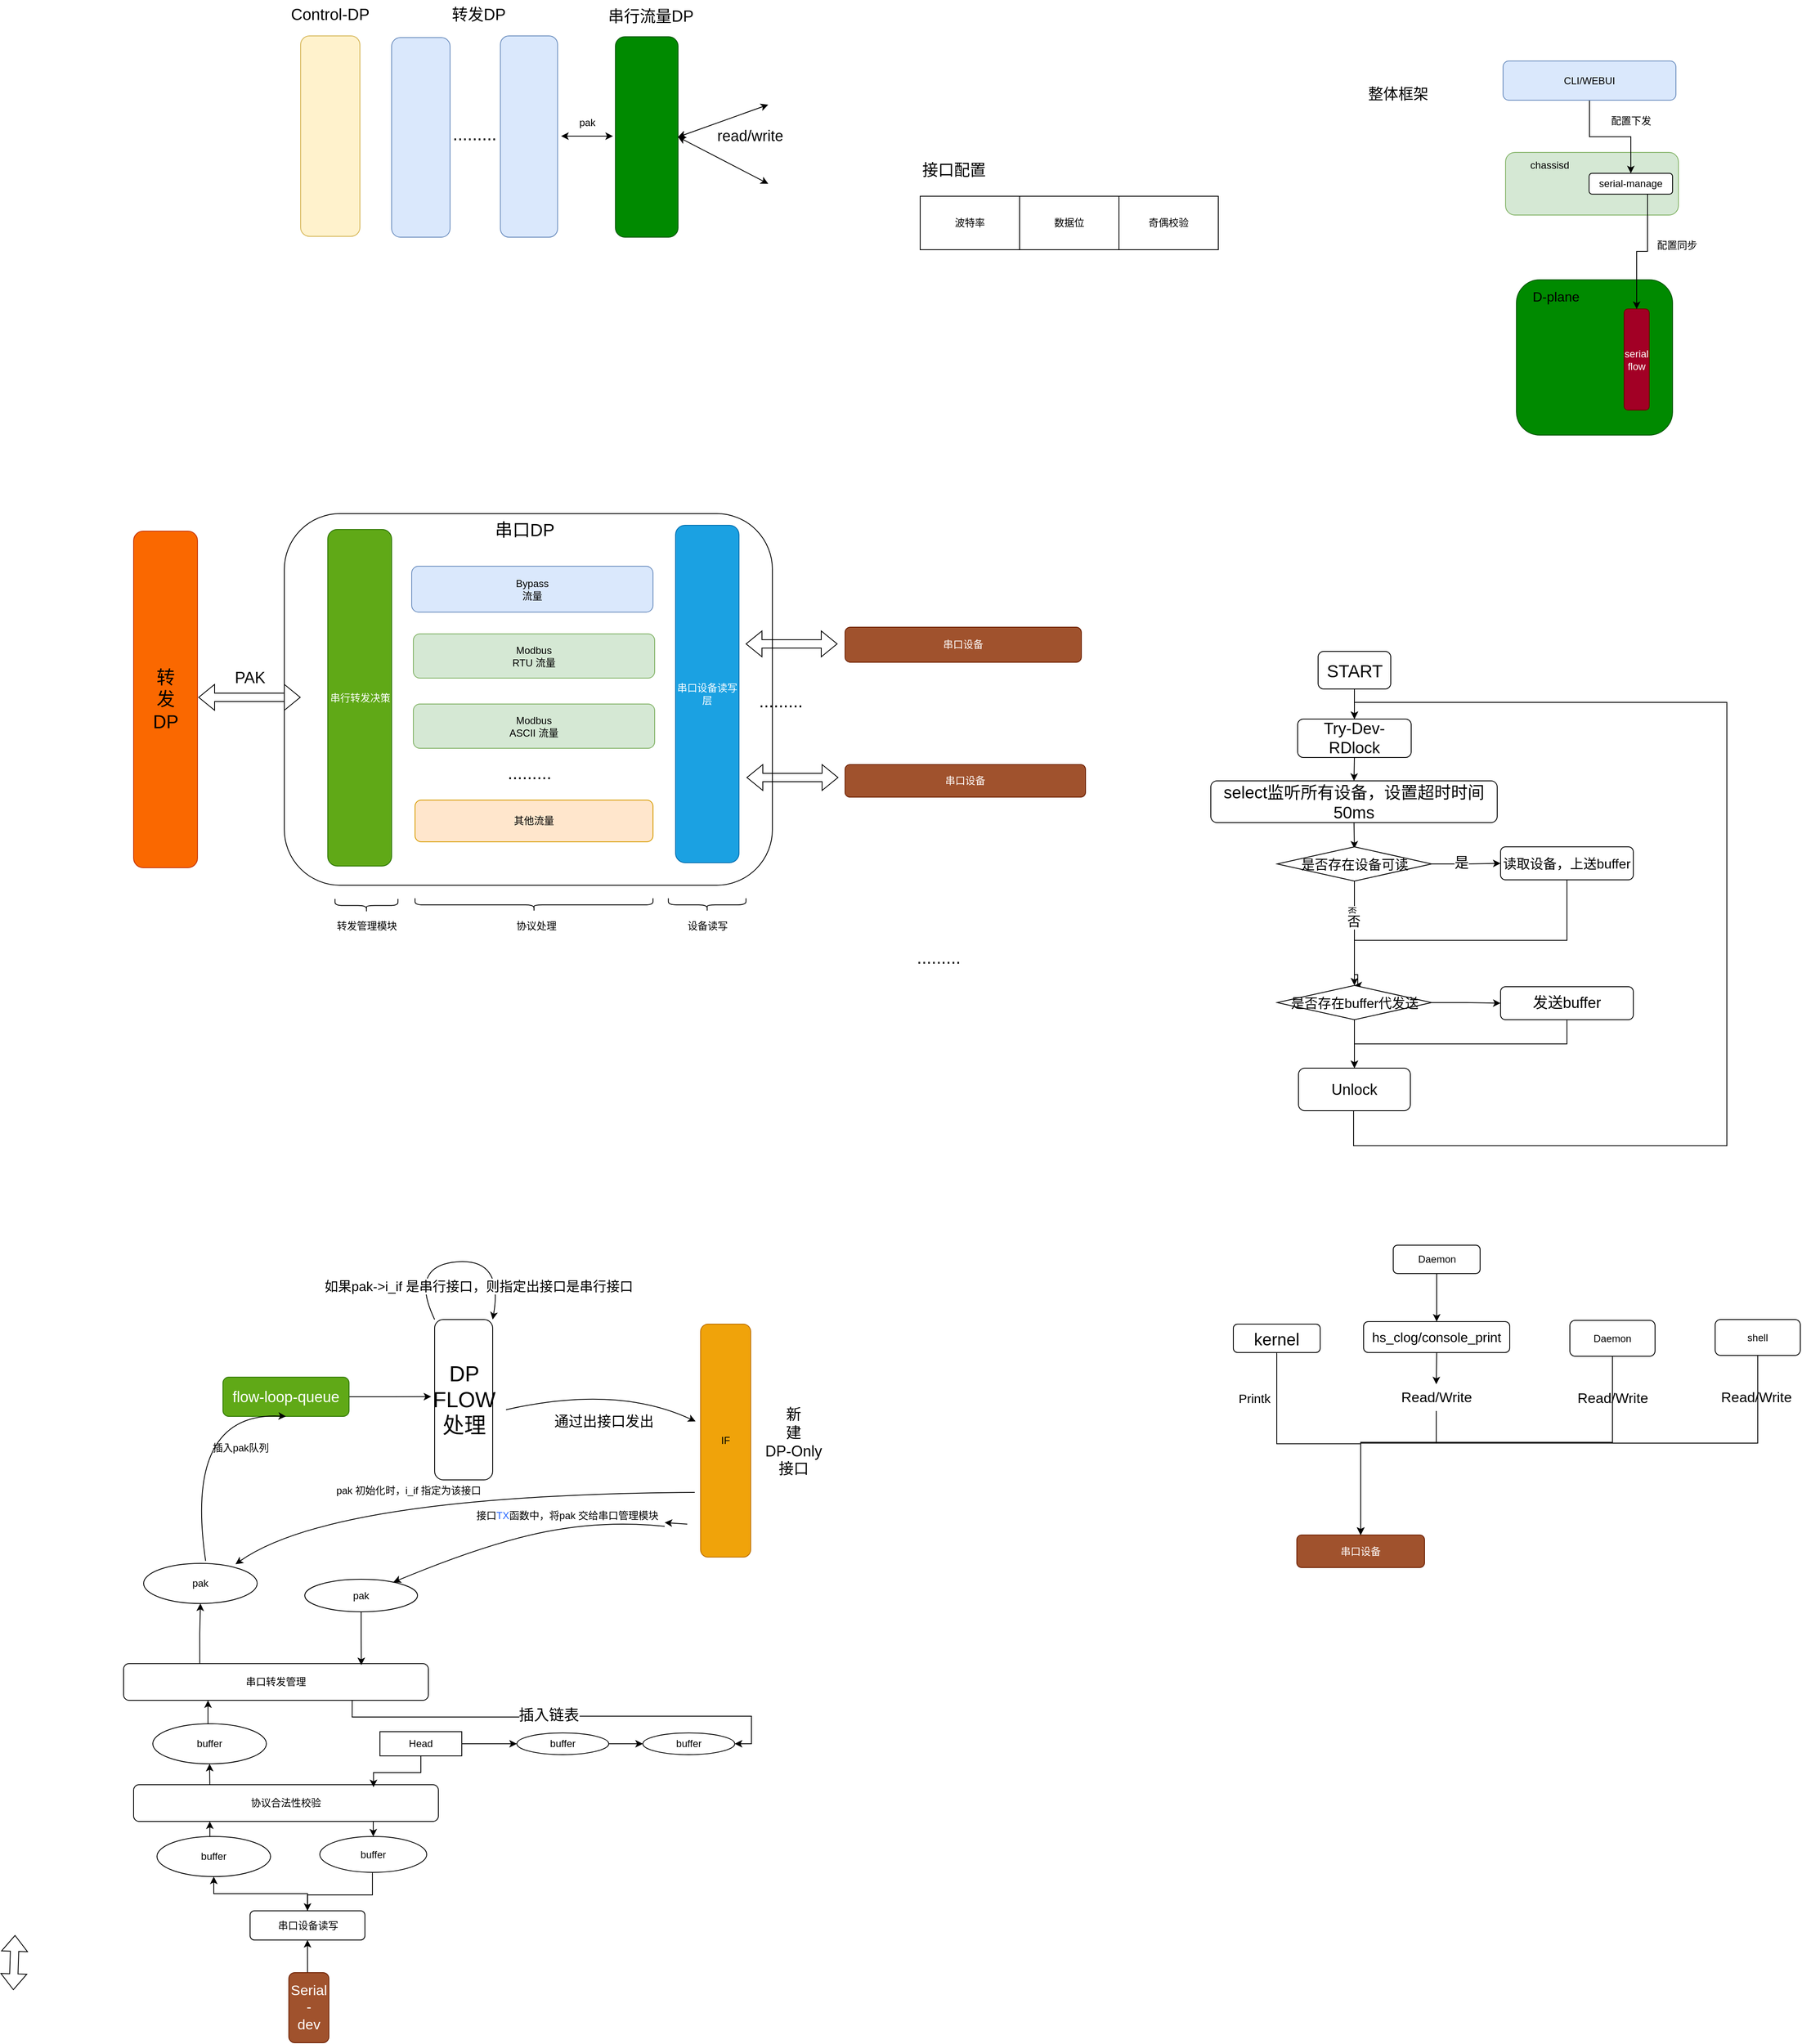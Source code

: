 <mxfile version="22.1.16" type="github">
  <diagram name="Page-1" id="0eKIxrGQDef5rG3l8_Fm">
    <mxGraphModel dx="1796" dy="615" grid="0" gridSize="10" guides="1" tooltips="1" connect="1" arrows="1" fold="1" page="0" pageScale="1" pageWidth="850" pageHeight="1100" math="0" shadow="0">
      <root>
        <mxCell id="0" />
        <mxCell id="1" parent="0" />
        <mxCell id="kiWrmqN45PkcOCn0Ly7W-10" value="" style="rounded=1;whiteSpace=wrap;html=1;fillColor=#d5e8d4;strokeColor=#82b366;" parent="1" vertex="1">
          <mxGeometry x="1563" y="431.5" width="207" height="75" as="geometry" />
        </mxCell>
        <mxCell id="kiWrmqN45PkcOCn0Ly7W-33" value="" style="rounded=1;whiteSpace=wrap;html=1;" parent="1" vertex="1">
          <mxGeometry x="100.5" y="864" width="584.5" height="445" as="geometry" />
        </mxCell>
        <mxCell id="kiWrmqN45PkcOCn0Ly7W-16" value="" style="rounded=1;whiteSpace=wrap;html=1;fillColor=#008a00;fontColor=#ffffff;strokeColor=#005700;" parent="1" vertex="1">
          <mxGeometry x="1576" y="584" width="187" height="186" as="geometry" />
        </mxCell>
        <mxCell id="qBKd2bx_ocGhRHYz0LK9-1" value="" style="rounded=1;whiteSpace=wrap;html=1;fillColor=#fff2cc;strokeColor=#d6b656;" parent="1" vertex="1">
          <mxGeometry x="120" y="292" width="71" height="240" as="geometry" />
        </mxCell>
        <mxCell id="qBKd2bx_ocGhRHYz0LK9-2" value="Control-DP" style="text;html=1;align=center;verticalAlign=middle;resizable=0;points=[];autosize=1;strokeColor=none;fillColor=none;fontSize=19;" parent="1" vertex="1">
          <mxGeometry x="99" y="249" width="112" height="35" as="geometry" />
        </mxCell>
        <mxCell id="qBKd2bx_ocGhRHYz0LK9-3" value="" style="rounded=1;whiteSpace=wrap;html=1;fillColor=#dae8fc;strokeColor=#6c8ebf;" parent="1" vertex="1">
          <mxGeometry x="229" y="294" width="70" height="239" as="geometry" />
        </mxCell>
        <mxCell id="qBKd2bx_ocGhRHYz0LK9-5" value="" style="rounded=1;whiteSpace=wrap;html=1;fillColor=#dae8fc;strokeColor=#6c8ebf;" parent="1" vertex="1">
          <mxGeometry x="359.25" y="292" width="68.5" height="241" as="geometry" />
        </mxCell>
        <mxCell id="qBKd2bx_ocGhRHYz0LK9-6" value="&lt;font style=&quot;font-size: 21px;&quot;&gt;.........&lt;/font&gt;" style="text;html=1;align=center;verticalAlign=middle;resizable=0;points=[];autosize=1;strokeColor=none;fillColor=none;" parent="1" vertex="1">
          <mxGeometry x="292" y="390" width="71" height="37" as="geometry" />
        </mxCell>
        <mxCell id="qBKd2bx_ocGhRHYz0LK9-8" value="转发DP" style="text;html=1;align=center;verticalAlign=middle;resizable=0;points=[];autosize=1;strokeColor=none;fillColor=none;fontSize=19;" parent="1" vertex="1">
          <mxGeometry x="292" y="249" width="82" height="35" as="geometry" />
        </mxCell>
        <mxCell id="qBKd2bx_ocGhRHYz0LK9-10" value="" style="rounded=1;whiteSpace=wrap;html=1;fillColor=#008a00;strokeColor=#005700;fontColor=#ffffff;" parent="1" vertex="1">
          <mxGeometry x="497" y="293" width="75" height="240" as="geometry" />
        </mxCell>
        <mxCell id="qBKd2bx_ocGhRHYz0LK9-11" value="串行流量DP" style="text;html=1;align=center;verticalAlign=middle;resizable=0;points=[];autosize=1;strokeColor=none;fillColor=none;fontSize=19;" parent="1" vertex="1">
          <mxGeometry x="479" y="251" width="120" height="35" as="geometry" />
        </mxCell>
        <mxCell id="qBKd2bx_ocGhRHYz0LK9-12" value="串行转发决策" style="rounded=1;whiteSpace=wrap;html=1;fillColor=#60a917;fontColor=#ffffff;strokeColor=#2D7600;" parent="1" vertex="1">
          <mxGeometry x="152.5" y="883" width="76.5" height="403" as="geometry" />
        </mxCell>
        <mxCell id="qBKd2bx_ocGhRHYz0LK9-14" value="&lt;div&gt;Bypass&lt;/div&gt;&lt;div&gt;流量&lt;br&gt;&lt;/div&gt;" style="rounded=1;whiteSpace=wrap;html=1;fillColor=#dae8fc;strokeColor=#6c8ebf;" parent="1" vertex="1">
          <mxGeometry x="253" y="927" width="289" height="55" as="geometry" />
        </mxCell>
        <mxCell id="qBKd2bx_ocGhRHYz0LK9-15" value="&lt;div&gt;Modbus&lt;/div&gt;&lt;div&gt;RTU 流量&lt;br&gt;&lt;/div&gt;" style="rounded=1;whiteSpace=wrap;html=1;fillColor=#d5e8d4;strokeColor=#82b366;" parent="1" vertex="1">
          <mxGeometry x="255" y="1008" width="289" height="53" as="geometry" />
        </mxCell>
        <mxCell id="qBKd2bx_ocGhRHYz0LK9-16" value="其他流量" style="rounded=1;whiteSpace=wrap;html=1;fillColor=#ffe6cc;strokeColor=#d79b00;" parent="1" vertex="1">
          <mxGeometry x="257" y="1207" width="285" height="50" as="geometry" />
        </mxCell>
        <mxCell id="qBKd2bx_ocGhRHYz0LK9-17" value="&lt;font style=&quot;font-size: 21px;&quot;&gt;.........&lt;/font&gt;" style="text;whiteSpace=wrap;html=1;" parent="1" vertex="1">
          <mxGeometry x="366" y="1155" width="105" height="58" as="geometry" />
        </mxCell>
        <mxCell id="qBKd2bx_ocGhRHYz0LK9-18" value="串口设备读写层" style="rounded=1;whiteSpace=wrap;html=1;fillColor=#1ba1e2;fontColor=#ffffff;strokeColor=#006EAF;" parent="1" vertex="1">
          <mxGeometry x="569" y="878" width="76" height="404" as="geometry" />
        </mxCell>
        <mxCell id="qBKd2bx_ocGhRHYz0LK9-19" value="串口设备" style="rounded=1;whiteSpace=wrap;html=1;fillColor=#a0522d;fontColor=#ffffff;strokeColor=#6D1F00;" parent="1" vertex="1">
          <mxGeometry x="772" y="1000" width="283" height="42" as="geometry" />
        </mxCell>
        <mxCell id="qBKd2bx_ocGhRHYz0LK9-21" value="&lt;font style=&quot;font-size: 21px;&quot;&gt;.........&lt;/font&gt;" style="text;whiteSpace=wrap;html=1;" parent="1" vertex="1">
          <mxGeometry x="856" y="1376" width="105" height="58" as="geometry" />
        </mxCell>
        <mxCell id="qBKd2bx_ocGhRHYz0LK9-46" style="edgeStyle=orthogonalEdgeStyle;rounded=0;orthogonalLoop=1;jettySize=auto;html=1;exitX=0.5;exitY=1;exitDx=0;exitDy=0;entryX=0.5;entryY=0;entryDx=0;entryDy=0;" parent="1" source="qBKd2bx_ocGhRHYz0LK9-30" target="qBKd2bx_ocGhRHYz0LK9-36" edge="1">
          <mxGeometry relative="1" as="geometry" />
        </mxCell>
        <mxCell id="qBKd2bx_ocGhRHYz0LK9-30" value="&lt;font style=&quot;font-size: 21px;&quot;&gt;START&lt;/font&gt;" style="rounded=1;whiteSpace=wrap;html=1;" parent="1" vertex="1">
          <mxGeometry x="1338.5" y="1029" width="87" height="45" as="geometry" />
        </mxCell>
        <mxCell id="qBKd2bx_ocGhRHYz0LK9-47" style="edgeStyle=orthogonalEdgeStyle;rounded=0;orthogonalLoop=1;jettySize=auto;html=1;exitX=0.5;exitY=1;exitDx=0;exitDy=0;entryX=0.5;entryY=0;entryDx=0;entryDy=0;" parent="1" source="qBKd2bx_ocGhRHYz0LK9-36" target="qBKd2bx_ocGhRHYz0LK9-38" edge="1">
          <mxGeometry relative="1" as="geometry" />
        </mxCell>
        <mxCell id="qBKd2bx_ocGhRHYz0LK9-36" value="&lt;font style=&quot;font-size: 19px;&quot;&gt;Try-Dev-RDlock&lt;/font&gt;" style="rounded=1;whiteSpace=wrap;html=1;" parent="1" vertex="1">
          <mxGeometry x="1314" y="1110" width="136" height="46" as="geometry" />
        </mxCell>
        <mxCell id="qBKd2bx_ocGhRHYz0LK9-48" style="edgeStyle=orthogonalEdgeStyle;rounded=0;orthogonalLoop=1;jettySize=auto;html=1;exitX=0.5;exitY=1;exitDx=0;exitDy=0;entryX=0.5;entryY=0;entryDx=0;entryDy=0;" parent="1" source="qBKd2bx_ocGhRHYz0LK9-38" edge="1">
          <mxGeometry relative="1" as="geometry">
            <mxPoint x="1382" y="1265" as="targetPoint" />
          </mxGeometry>
        </mxCell>
        <mxCell id="qBKd2bx_ocGhRHYz0LK9-38" value="&lt;font style=&quot;font-size: 20px;&quot;&gt;select监听所有设备，设置超时时间50ms&lt;/font&gt;" style="rounded=1;whiteSpace=wrap;html=1;" parent="1" vertex="1">
          <mxGeometry x="1210" y="1184" width="343" height="50" as="geometry" />
        </mxCell>
        <mxCell id="qBKd2bx_ocGhRHYz0LK9-52" style="edgeStyle=orthogonalEdgeStyle;rounded=0;orthogonalLoop=1;jettySize=auto;html=1;exitX=0.5;exitY=1;exitDx=0;exitDy=0;entryX=0.5;entryY=0;entryDx=0;entryDy=0;" parent="1" source="kiWrmqN45PkcOCn0Ly7W-119" target="qBKd2bx_ocGhRHYz0LK9-51" edge="1">
          <mxGeometry relative="1" as="geometry">
            <mxPoint x="1382" y="1438" as="sourcePoint" />
          </mxGeometry>
        </mxCell>
        <mxCell id="qBKd2bx_ocGhRHYz0LK9-53" style="edgeStyle=orthogonalEdgeStyle;rounded=0;orthogonalLoop=1;jettySize=auto;html=1;exitX=0.5;exitY=1;exitDx=0;exitDy=0;entryX=0.5;entryY=0;entryDx=0;entryDy=0;" parent="1" source="qBKd2bx_ocGhRHYz0LK9-51" target="qBKd2bx_ocGhRHYz0LK9-36" edge="1">
          <mxGeometry relative="1" as="geometry">
            <Array as="points">
              <mxPoint x="1381" y="1621" />
              <mxPoint x="1828" y="1621" />
              <mxPoint x="1828" y="1090" />
              <mxPoint x="1382" y="1090" />
            </Array>
          </mxGeometry>
        </mxCell>
        <mxCell id="qBKd2bx_ocGhRHYz0LK9-51" value="&lt;font style=&quot;font-size: 18px;&quot;&gt;Unlock&lt;/font&gt;" style="rounded=1;whiteSpace=wrap;html=1;" parent="1" vertex="1">
          <mxGeometry x="1315" y="1528" width="134" height="51" as="geometry" />
        </mxCell>
        <mxCell id="kiWrmqN45PkcOCn0Ly7W-53" style="edgeStyle=orthogonalEdgeStyle;rounded=0;orthogonalLoop=1;jettySize=auto;html=1;exitX=0.5;exitY=0;exitDx=0;exitDy=0;entryX=0.5;entryY=1;entryDx=0;entryDy=0;" parent="1" source="qBKd2bx_ocGhRHYz0LK9-56" target="kiWrmqN45PkcOCn0Ly7W-52" edge="1">
          <mxGeometry relative="1" as="geometry" />
        </mxCell>
        <mxCell id="qBKd2bx_ocGhRHYz0LK9-56" value="串口设备读写" style="rounded=1;whiteSpace=wrap;html=1;" parent="1" vertex="1">
          <mxGeometry x="59.5" y="2537" width="137.5" height="35" as="geometry" />
        </mxCell>
        <mxCell id="qBKd2bx_ocGhRHYz0LK9-62" value="IF" style="rounded=1;whiteSpace=wrap;html=1;fillColor=#f0a30a;fontColor=#000000;strokeColor=#BD7000;" parent="1" vertex="1">
          <mxGeometry x="599" y="1834.5" width="60" height="279" as="geometry" />
        </mxCell>
        <mxCell id="qBKd2bx_ocGhRHYz0LK9-65" style="edgeStyle=orthogonalEdgeStyle;rounded=0;orthogonalLoop=1;jettySize=auto;html=1;exitX=1;exitY=0.5;exitDx=0;exitDy=0;entryX=-0.059;entryY=0.481;entryDx=0;entryDy=0;entryPerimeter=0;" parent="1" source="qBKd2bx_ocGhRHYz0LK9-64" target="kiWrmqN45PkcOCn0Ly7W-63" edge="1">
          <mxGeometry relative="1" as="geometry">
            <mxPoint x="224.5" y="1842.5" as="targetPoint" />
          </mxGeometry>
        </mxCell>
        <mxCell id="qBKd2bx_ocGhRHYz0LK9-64" value="&lt;font style=&quot;font-size: 18px;&quot;&gt;flow-loop-queue&lt;/font&gt;" style="rounded=1;whiteSpace=wrap;html=1;fillColor=#60a917;fontColor=#ffffff;strokeColor=#2D7600;" parent="1" vertex="1">
          <mxGeometry x="27" y="1898" width="151" height="47" as="geometry" />
        </mxCell>
        <mxCell id="qBKd2bx_ocGhRHYz0LK9-66" value="&lt;div style=&quot;font-size: 18px;&quot;&gt;&lt;font style=&quot;font-size: 18px;&quot;&gt;新&lt;/font&gt;&lt;/div&gt;&lt;div style=&quot;font-size: 18px;&quot;&gt;&lt;font style=&quot;font-size: 18px;&quot;&gt;建&lt;/font&gt;&lt;/div&gt;&lt;div style=&quot;font-size: 18px;&quot;&gt;&lt;font style=&quot;font-size: 18px;&quot;&gt;DP-Only&lt;/font&gt;&lt;/div&gt;&lt;div style=&quot;font-size: 18px;&quot;&gt;&lt;font style=&quot;font-size: 18px;&quot;&gt;接口&lt;/font&gt;&lt;/div&gt;" style="text;html=1;align=center;verticalAlign=middle;resizable=0;points=[];autosize=1;strokeColor=none;fillColor=none;" parent="1" vertex="1">
          <mxGeometry x="667" y="1927" width="86" height="98" as="geometry" />
        </mxCell>
        <mxCell id="qBKd2bx_ocGhRHYz0LK9-67" value="" style="curved=1;endArrow=classic;html=1;rounded=0;entryX=0.809;entryY=0.021;entryDx=0;entryDy=0;entryPerimeter=0;" parent="1" target="kiWrmqN45PkcOCn0Ly7W-61" edge="1">
          <mxGeometry width="50" height="50" relative="1" as="geometry">
            <mxPoint x="592" y="2036" as="sourcePoint" />
            <mxPoint x="58" y="2116" as="targetPoint" />
            <Array as="points">
              <mxPoint x="160" y="2039" />
            </Array>
          </mxGeometry>
        </mxCell>
        <mxCell id="qBKd2bx_ocGhRHYz0LK9-68" value="&lt;div&gt;pak 初始化时，i_if 指定为该接口&lt;/div&gt;" style="text;html=1;align=center;verticalAlign=middle;resizable=0;points=[];autosize=1;strokeColor=none;fillColor=none;" parent="1" vertex="1">
          <mxGeometry x="153" y="2021" width="192" height="26" as="geometry" />
        </mxCell>
        <mxCell id="qBKd2bx_ocGhRHYz0LK9-73" value="" style="curved=1;endArrow=classic;html=1;rounded=0;entryX=0.5;entryY=1;entryDx=0;entryDy=0;" parent="1" target="qBKd2bx_ocGhRHYz0LK9-64" edge="1">
          <mxGeometry width="50" height="50" relative="1" as="geometry">
            <mxPoint x="6.25" y="2118" as="sourcePoint" />
            <mxPoint x="80.75" y="1870" as="targetPoint" />
            <Array as="points">
              <mxPoint x="-20" y="1939" />
            </Array>
          </mxGeometry>
        </mxCell>
        <mxCell id="qBKd2bx_ocGhRHYz0LK9-74" value="插入pak队列" style="text;html=1;align=center;verticalAlign=middle;resizable=0;points=[];autosize=1;strokeColor=none;fillColor=none;" parent="1" vertex="1">
          <mxGeometry x="5" y="1970" width="86" height="26" as="geometry" />
        </mxCell>
        <mxCell id="kiWrmqN45PkcOCn0Ly7W-1" value="波特率" style="rounded=0;whiteSpace=wrap;html=1;" parent="1" vertex="1">
          <mxGeometry x="862" y="484" width="119" height="64" as="geometry" />
        </mxCell>
        <mxCell id="kiWrmqN45PkcOCn0Ly7W-5" value="&lt;font style=&quot;font-size: 19px;&quot;&gt;接口配置&lt;/font&gt;" style="text;html=1;align=center;verticalAlign=middle;resizable=0;points=[];autosize=1;strokeColor=none;fillColor=none;" parent="1" vertex="1">
          <mxGeometry x="855" y="435" width="94" height="35" as="geometry" />
        </mxCell>
        <mxCell id="kiWrmqN45PkcOCn0Ly7W-6" value="数据位" style="rounded=0;whiteSpace=wrap;html=1;" parent="1" vertex="1">
          <mxGeometry x="981" y="484" width="119" height="64" as="geometry" />
        </mxCell>
        <mxCell id="kiWrmqN45PkcOCn0Ly7W-7" value="奇偶校验" style="rounded=0;whiteSpace=wrap;html=1;" parent="1" vertex="1">
          <mxGeometry x="1100" y="484" width="119" height="64" as="geometry" />
        </mxCell>
        <mxCell id="Sx6Nbr1QeyhVUdTn57_A-4" style="edgeStyle=orthogonalEdgeStyle;rounded=0;orthogonalLoop=1;jettySize=auto;html=1;exitX=0.5;exitY=1;exitDx=0;exitDy=0;entryX=0.5;entryY=0;entryDx=0;entryDy=0;" parent="1" source="kiWrmqN45PkcOCn0Ly7W-8" target="Sx6Nbr1QeyhVUdTn57_A-2" edge="1">
          <mxGeometry relative="1" as="geometry" />
        </mxCell>
        <mxCell id="kiWrmqN45PkcOCn0Ly7W-8" value="CLI/WEBUI" style="rounded=1;whiteSpace=wrap;html=1;fillColor=#dae8fc;strokeColor=#6c8ebf;" parent="1" vertex="1">
          <mxGeometry x="1560" y="322" width="207" height="47" as="geometry" />
        </mxCell>
        <mxCell id="kiWrmqN45PkcOCn0Ly7W-9" value="&lt;font style=&quot;font-size: 18px;&quot;&gt;整体框架&lt;/font&gt;" style="text;html=1;align=center;verticalAlign=middle;resizable=0;points=[];autosize=1;strokeColor=none;fillColor=none;" parent="1" vertex="1">
          <mxGeometry x="1389" y="345" width="90" height="34" as="geometry" />
        </mxCell>
        <mxCell id="kiWrmqN45PkcOCn0Ly7W-12" value="配置下发" style="text;html=1;align=center;verticalAlign=middle;resizable=0;points=[];autosize=1;strokeColor=none;fillColor=none;" parent="1" vertex="1">
          <mxGeometry x="1680" y="381" width="66" height="26" as="geometry" />
        </mxCell>
        <mxCell id="kiWrmqN45PkcOCn0Ly7W-15" value="配置同步" style="text;html=1;align=center;verticalAlign=middle;resizable=0;points=[];autosize=1;strokeColor=none;fillColor=none;" parent="1" vertex="1">
          <mxGeometry x="1735" y="530" width="66" height="26" as="geometry" />
        </mxCell>
        <mxCell id="kiWrmqN45PkcOCn0Ly7W-17" value="&lt;div&gt;serial&lt;/div&gt;&lt;div&gt;flow&lt;br&gt;&lt;/div&gt;" style="rounded=1;whiteSpace=wrap;html=1;fillColor=#a20025;fontColor=#ffffff;strokeColor=#6F0000;" parent="1" vertex="1">
          <mxGeometry x="1705" y="619" width="30" height="121" as="geometry" />
        </mxCell>
        <mxCell id="kiWrmqN45PkcOCn0Ly7W-19" value="&lt;font style=&quot;font-size: 16px;&quot;&gt;D-plane&lt;/font&gt;" style="text;html=1;align=center;verticalAlign=middle;resizable=0;points=[];autosize=1;strokeColor=none;fillColor=none;" parent="1" vertex="1">
          <mxGeometry x="1586" y="588" width="74" height="31" as="geometry" />
        </mxCell>
        <mxCell id="kiWrmqN45PkcOCn0Ly7W-23" value="" style="shape=image;html=1;verticalAlign=top;verticalLabelPosition=bottom;labelBackgroundColor=#ffffff;imageAspect=0;aspect=fixed;image=https://cdn4.iconfinder.com/data/icons/johaupt_free_icons_01/com_plug01.png" parent="1" vertex="1">
          <mxGeometry x="680" y="440" width="58" height="58" as="geometry" />
        </mxCell>
        <mxCell id="kiWrmqN45PkcOCn0Ly7W-24" value="" style="shape=image;html=1;verticalAlign=top;verticalLabelPosition=bottom;labelBackgroundColor=#ffffff;imageAspect=0;aspect=fixed;image=https://cdn4.iconfinder.com/data/icons/johaupt_free_icons_01/com_plug01.png" parent="1" vertex="1">
          <mxGeometry x="680" y="335" width="58" height="58" as="geometry" />
        </mxCell>
        <mxCell id="kiWrmqN45PkcOCn0Ly7W-25" value="" style="endArrow=classic;startArrow=classic;html=1;rounded=0;entryX=1;entryY=0.5;entryDx=0;entryDy=0;" parent="1" source="kiWrmqN45PkcOCn0Ly7W-24" target="qBKd2bx_ocGhRHYz0LK9-10" edge="1">
          <mxGeometry width="50" height="50" relative="1" as="geometry">
            <mxPoint x="633.75" y="413.5" as="sourcePoint" />
            <mxPoint x="603.25" y="378.5" as="targetPoint" />
          </mxGeometry>
        </mxCell>
        <mxCell id="kiWrmqN45PkcOCn0Ly7W-27" value="&lt;font style=&quot;font-size: 18px;&quot;&gt;read/write&lt;/font&gt;" style="text;html=1;align=center;verticalAlign=middle;resizable=0;points=[];autosize=1;strokeColor=none;fillColor=none;" parent="1" vertex="1">
          <mxGeometry x="609" y="395" width="97" height="34" as="geometry" />
        </mxCell>
        <mxCell id="kiWrmqN45PkcOCn0Ly7W-28" value="" style="endArrow=classic;startArrow=classic;html=1;rounded=0;" parent="1" edge="1">
          <mxGeometry width="50" height="50" relative="1" as="geometry">
            <mxPoint x="432" y="412" as="sourcePoint" />
            <mxPoint x="494" y="412" as="targetPoint" />
          </mxGeometry>
        </mxCell>
        <mxCell id="kiWrmqN45PkcOCn0Ly7W-29" value="pak" style="text;html=1;align=center;verticalAlign=middle;resizable=0;points=[];autosize=1;strokeColor=none;fillColor=none;" parent="1" vertex="1">
          <mxGeometry x="444" y="383" width="38" height="26" as="geometry" />
        </mxCell>
        <mxCell id="kiWrmqN45PkcOCn0Ly7W-30" value="" style="endArrow=classic;startArrow=classic;html=1;rounded=0;entryX=0;entryY=0.5;entryDx=0;entryDy=0;exitX=1;exitY=0.5;exitDx=0;exitDy=0;" parent="1" source="qBKd2bx_ocGhRHYz0LK9-10" target="kiWrmqN45PkcOCn0Ly7W-23" edge="1">
          <mxGeometry width="50" height="50" relative="1" as="geometry">
            <mxPoint x="656" y="664" as="sourcePoint" />
            <mxPoint x="706" y="614" as="targetPoint" />
          </mxGeometry>
        </mxCell>
        <mxCell id="kiWrmqN45PkcOCn0Ly7W-31" value="" style="shape=flexArrow;endArrow=classic;startArrow=classic;html=1;rounded=0;" parent="1" edge="1">
          <mxGeometry width="100" height="100" relative="1" as="geometry">
            <mxPoint x="653" y="1020" as="sourcePoint" />
            <mxPoint x="763" y="1020" as="targetPoint" />
          </mxGeometry>
        </mxCell>
        <mxCell id="kiWrmqN45PkcOCn0Ly7W-34" value="&lt;div&gt;Modbus&lt;/div&gt;&lt;div&gt;ASCII 流量&lt;br&gt;&lt;/div&gt;" style="rounded=1;whiteSpace=wrap;html=1;fillColor=#d5e8d4;strokeColor=#82b366;" parent="1" vertex="1">
          <mxGeometry x="255" y="1092" width="289" height="53" as="geometry" />
        </mxCell>
        <mxCell id="kiWrmqN45PkcOCn0Ly7W-35" value="" style="shape=flexArrow;endArrow=classic;startArrow=classic;html=1;rounded=0;" parent="1" edge="1">
          <mxGeometry width="100" height="100" relative="1" as="geometry">
            <mxPoint x="654" y="1180" as="sourcePoint" />
            <mxPoint x="764" y="1180" as="targetPoint" />
          </mxGeometry>
        </mxCell>
        <mxCell id="kiWrmqN45PkcOCn0Ly7W-36" value="&lt;font style=&quot;font-size: 21px;&quot;&gt;.........&lt;/font&gt;" style="text;whiteSpace=wrap;html=1;" parent="1" vertex="1">
          <mxGeometry x="667" y="1069" width="105" height="58" as="geometry" />
        </mxCell>
        <mxCell id="kiWrmqN45PkcOCn0Ly7W-37" value="串口设备" style="rounded=1;whiteSpace=wrap;html=1;fillColor=#a0522d;fontColor=#ffffff;strokeColor=#6D1F00;" parent="1" vertex="1">
          <mxGeometry x="772" y="1164.5" width="288" height="39" as="geometry" />
        </mxCell>
        <mxCell id="kiWrmqN45PkcOCn0Ly7W-38" value="&lt;font style=&quot;font-size: 21px;&quot;&gt;串口DP&lt;/font&gt;" style="text;html=1;align=center;verticalAlign=middle;resizable=0;points=[];autosize=1;strokeColor=none;fillColor=none;" parent="1" vertex="1">
          <mxGeometry x="343" y="864" width="89" height="37" as="geometry" />
        </mxCell>
        <mxCell id="kiWrmqN45PkcOCn0Ly7W-39" value="&lt;div style=&quot;font-size: 22px;&quot;&gt;&lt;font style=&quot;font-size: 22px;&quot;&gt;转&lt;/font&gt;&lt;/div&gt;&lt;div style=&quot;font-size: 22px;&quot;&gt;&lt;font style=&quot;font-size: 22px;&quot;&gt;发&lt;/font&gt;&lt;/div&gt;&lt;div style=&quot;font-size: 22px;&quot;&gt;&lt;font style=&quot;font-size: 22px;&quot;&gt;DP&lt;/font&gt;&lt;/div&gt;" style="rounded=1;whiteSpace=wrap;html=1;fillColor=#fa6800;fontColor=#000000;strokeColor=#C73500;" parent="1" vertex="1">
          <mxGeometry x="-80" y="885" width="76.5" height="403" as="geometry" />
        </mxCell>
        <mxCell id="kiWrmqN45PkcOCn0Ly7W-40" value="" style="shape=flexArrow;endArrow=classic;startArrow=classic;html=1;rounded=0;" parent="1" edge="1">
          <mxGeometry width="100" height="100" relative="1" as="geometry">
            <mxPoint x="-2.5" y="1084" as="sourcePoint" />
            <mxPoint x="120" y="1084" as="targetPoint" />
          </mxGeometry>
        </mxCell>
        <mxCell id="kiWrmqN45PkcOCn0Ly7W-41" value="&lt;font style=&quot;font-size: 19px;&quot;&gt;PAK&lt;/font&gt;" style="text;html=1;align=center;verticalAlign=middle;resizable=0;points=[];autosize=1;strokeColor=none;fillColor=none;" parent="1" vertex="1">
          <mxGeometry x="31" y="1043" width="55" height="35" as="geometry" />
        </mxCell>
        <mxCell id="kiWrmqN45PkcOCn0Ly7W-42" value="" style="shape=curlyBracket;whiteSpace=wrap;html=1;rounded=1;labelPosition=left;verticalLabelPosition=middle;align=right;verticalAlign=middle;rotation=-90;" parent="1" vertex="1">
          <mxGeometry x="191" y="1295.62" width="15.75" height="75.38" as="geometry" />
        </mxCell>
        <mxCell id="kiWrmqN45PkcOCn0Ly7W-44" value="" style="shape=curlyBracket;whiteSpace=wrap;html=1;rounded=1;labelPosition=left;verticalLabelPosition=middle;align=right;verticalAlign=middle;rotation=-90;" parent="1" vertex="1">
          <mxGeometry x="391.63" y="1190" width="15.75" height="285" as="geometry" />
        </mxCell>
        <mxCell id="kiWrmqN45PkcOCn0Ly7W-45" value="" style="shape=curlyBracket;whiteSpace=wrap;html=1;rounded=1;labelPosition=left;verticalLabelPosition=middle;align=right;verticalAlign=middle;rotation=-90;" parent="1" vertex="1">
          <mxGeometry x="599" y="1286" width="15.75" height="93" as="geometry" />
        </mxCell>
        <mxCell id="kiWrmqN45PkcOCn0Ly7W-46" value="协议处理" style="text;html=1;align=center;verticalAlign=middle;resizable=0;points=[];autosize=1;strokeColor=none;fillColor=none;" parent="1" vertex="1">
          <mxGeometry x="368.5" y="1345" width="66" height="26" as="geometry" />
        </mxCell>
        <mxCell id="kiWrmqN45PkcOCn0Ly7W-47" value="设备读写" style="text;html=1;align=center;verticalAlign=middle;resizable=0;points=[];autosize=1;strokeColor=none;fillColor=none;" parent="1" vertex="1">
          <mxGeometry x="573.88" y="1345" width="66" height="26" as="geometry" />
        </mxCell>
        <mxCell id="kiWrmqN45PkcOCn0Ly7W-48" value="转发管理模块" style="text;html=1;align=center;verticalAlign=middle;resizable=0;points=[];autosize=1;strokeColor=none;fillColor=none;" parent="1" vertex="1">
          <mxGeometry x="153.88" y="1345" width="90" height="26" as="geometry" />
        </mxCell>
        <mxCell id="kiWrmqN45PkcOCn0Ly7W-51" style="edgeStyle=orthogonalEdgeStyle;rounded=0;orthogonalLoop=1;jettySize=auto;html=1;exitX=0.5;exitY=0;exitDx=0;exitDy=0;entryX=0.5;entryY=1;entryDx=0;entryDy=0;" parent="1" source="kiWrmqN45PkcOCn0Ly7W-49" target="qBKd2bx_ocGhRHYz0LK9-56" edge="1">
          <mxGeometry relative="1" as="geometry" />
        </mxCell>
        <mxCell id="kiWrmqN45PkcOCn0Ly7W-49" value="&lt;div&gt;&lt;font style=&quot;font-size: 17px;&quot;&gt;Serial&lt;/font&gt;&lt;/div&gt;&lt;div&gt;&lt;font style=&quot;font-size: 17px;&quot;&gt;-&lt;/font&gt;&lt;/div&gt;&lt;div&gt;&lt;font style=&quot;font-size: 17px;&quot;&gt;dev&lt;/font&gt;&lt;/div&gt;" style="rounded=1;whiteSpace=wrap;html=1;fillColor=#a0522d;fontColor=#ffffff;strokeColor=#6D1F00;" parent="1" vertex="1">
          <mxGeometry x="105.88" y="2611" width="48" height="84" as="geometry" />
        </mxCell>
        <mxCell id="kiWrmqN45PkcOCn0Ly7W-50" value="" style="shape=flexArrow;endArrow=classic;startArrow=classic;html=1;rounded=0;" parent="1" edge="1">
          <mxGeometry width="100" height="100" relative="1" as="geometry">
            <mxPoint x="-224" y="2632" as="sourcePoint" />
            <mxPoint x="-222" y="2566" as="targetPoint" />
          </mxGeometry>
        </mxCell>
        <mxCell id="kiWrmqN45PkcOCn0Ly7W-55" style="edgeStyle=orthogonalEdgeStyle;rounded=0;orthogonalLoop=1;jettySize=auto;html=1;exitX=0.5;exitY=0;exitDx=0;exitDy=0;entryX=0.25;entryY=1;entryDx=0;entryDy=0;" parent="1" source="kiWrmqN45PkcOCn0Ly7W-52" target="kiWrmqN45PkcOCn0Ly7W-54" edge="1">
          <mxGeometry relative="1" as="geometry" />
        </mxCell>
        <mxCell id="kiWrmqN45PkcOCn0Ly7W-52" value="buffer" style="ellipse;whiteSpace=wrap;html=1;" parent="1" vertex="1">
          <mxGeometry x="-52" y="2448" width="136" height="48" as="geometry" />
        </mxCell>
        <mxCell id="kiWrmqN45PkcOCn0Ly7W-58" style="edgeStyle=orthogonalEdgeStyle;rounded=0;orthogonalLoop=1;jettySize=auto;html=1;exitX=0.25;exitY=0;exitDx=0;exitDy=0;entryX=0.5;entryY=1;entryDx=0;entryDy=0;" parent="1" source="kiWrmqN45PkcOCn0Ly7W-54" target="kiWrmqN45PkcOCn0Ly7W-57" edge="1">
          <mxGeometry relative="1" as="geometry" />
        </mxCell>
        <mxCell id="kiWrmqN45PkcOCn0Ly7W-108" style="edgeStyle=orthogonalEdgeStyle;rounded=0;orthogonalLoop=1;jettySize=auto;html=1;exitX=0.75;exitY=1;exitDx=0;exitDy=0;entryX=0.5;entryY=0;entryDx=0;entryDy=0;" parent="1" source="kiWrmqN45PkcOCn0Ly7W-54" target="kiWrmqN45PkcOCn0Ly7W-94" edge="1">
          <mxGeometry relative="1" as="geometry" />
        </mxCell>
        <mxCell id="kiWrmqN45PkcOCn0Ly7W-54" value="协议合法性校验" style="rounded=1;whiteSpace=wrap;html=1;" parent="1" vertex="1">
          <mxGeometry x="-80" y="2386" width="365" height="44" as="geometry" />
        </mxCell>
        <mxCell id="kiWrmqN45PkcOCn0Ly7W-57" value="buffer" style="ellipse;whiteSpace=wrap;html=1;" parent="1" vertex="1">
          <mxGeometry x="-57" y="2313" width="136" height="48" as="geometry" />
        </mxCell>
        <mxCell id="kiWrmqN45PkcOCn0Ly7W-62" style="edgeStyle=orthogonalEdgeStyle;rounded=0;orthogonalLoop=1;jettySize=auto;html=1;exitX=0.25;exitY=0;exitDx=0;exitDy=0;entryX=0.5;entryY=1;entryDx=0;entryDy=0;" parent="1" source="kiWrmqN45PkcOCn0Ly7W-59" target="kiWrmqN45PkcOCn0Ly7W-61" edge="1">
          <mxGeometry relative="1" as="geometry" />
        </mxCell>
        <mxCell id="kiWrmqN45PkcOCn0Ly7W-72" style="edgeStyle=orthogonalEdgeStyle;rounded=0;orthogonalLoop=1;jettySize=auto;html=1;exitX=0.75;exitY=1;exitDx=0;exitDy=0;entryX=1;entryY=0.5;entryDx=0;entryDy=0;" parent="1" source="kiWrmqN45PkcOCn0Ly7W-59" target="kiWrmqN45PkcOCn0Ly7W-106" edge="1">
          <mxGeometry relative="1" as="geometry">
            <mxPoint x="193" y="2311" as="targetPoint" />
          </mxGeometry>
        </mxCell>
        <mxCell id="kiWrmqN45PkcOCn0Ly7W-107" value="&lt;font style=&quot;font-size: 18px;&quot;&gt;插入链表&lt;/font&gt;" style="edgeLabel;html=1;align=center;verticalAlign=middle;resizable=0;points=[];" parent="kiWrmqN45PkcOCn0Ly7W-72" vertex="1" connectable="0">
          <mxGeometry x="-0.073" y="1" relative="1" as="geometry">
            <mxPoint as="offset" />
          </mxGeometry>
        </mxCell>
        <mxCell id="kiWrmqN45PkcOCn0Ly7W-59" value="串口转发管理" style="rounded=1;whiteSpace=wrap;html=1;" parent="1" vertex="1">
          <mxGeometry x="-92" y="2241" width="365" height="44" as="geometry" />
        </mxCell>
        <mxCell id="kiWrmqN45PkcOCn0Ly7W-60" style="edgeStyle=orthogonalEdgeStyle;rounded=0;orthogonalLoop=1;jettySize=auto;html=1;exitX=0.5;exitY=0;exitDx=0;exitDy=0;entryX=0.277;entryY=1;entryDx=0;entryDy=0;entryPerimeter=0;" parent="1" source="kiWrmqN45PkcOCn0Ly7W-57" target="kiWrmqN45PkcOCn0Ly7W-59" edge="1">
          <mxGeometry relative="1" as="geometry" />
        </mxCell>
        <mxCell id="kiWrmqN45PkcOCn0Ly7W-61" value="pak" style="ellipse;whiteSpace=wrap;html=1;" parent="1" vertex="1">
          <mxGeometry x="-68" y="2121" width="136" height="48" as="geometry" />
        </mxCell>
        <mxCell id="kiWrmqN45PkcOCn0Ly7W-63" value="&lt;font style=&quot;font-size: 26px;&quot;&gt;DP FLOW处理&lt;/font&gt;" style="rounded=1;whiteSpace=wrap;html=1;" parent="1" vertex="1">
          <mxGeometry x="280.5" y="1829" width="69.5" height="192" as="geometry" />
        </mxCell>
        <mxCell id="kiWrmqN45PkcOCn0Ly7W-64" value="" style="curved=1;endArrow=classic;html=1;rounded=0;" parent="1" edge="1">
          <mxGeometry width="50" height="50" relative="1" as="geometry">
            <mxPoint x="366" y="1937" as="sourcePoint" />
            <mxPoint x="593" y="1951" as="targetPoint" />
            <Array as="points">
              <mxPoint x="499" y="1907" />
            </Array>
          </mxGeometry>
        </mxCell>
        <mxCell id="kiWrmqN45PkcOCn0Ly7W-67" value="&lt;font style=&quot;font-size: 17px;&quot;&gt;通过出接口发出&lt;/font&gt;" style="edgeLabel;html=1;align=center;verticalAlign=middle;resizable=0;points=[];" parent="kiWrmqN45PkcOCn0Ly7W-64" vertex="1" connectable="0">
          <mxGeometry x="-0.2" y="-9" relative="1" as="geometry">
            <mxPoint x="21" y="27" as="offset" />
          </mxGeometry>
        </mxCell>
        <mxCell id="kiWrmqN45PkcOCn0Ly7W-65" value="" style="curved=1;endArrow=classic;html=1;rounded=0;exitX=0;exitY=0;exitDx=0;exitDy=0;entryX=1;entryY=0;entryDx=0;entryDy=0;" parent="1" source="kiWrmqN45PkcOCn0Ly7W-63" target="kiWrmqN45PkcOCn0Ly7W-63" edge="1">
          <mxGeometry width="50" height="50" relative="1" as="geometry">
            <mxPoint x="275" y="1667" as="sourcePoint" />
            <mxPoint x="355" y="1731" as="targetPoint" />
            <Array as="points">
              <mxPoint x="250" y="1765" />
              <mxPoint x="363" y="1755" />
            </Array>
          </mxGeometry>
        </mxCell>
        <mxCell id="kiWrmqN45PkcOCn0Ly7W-66" value="&lt;font style=&quot;font-size: 16px;&quot;&gt;如果pak-&amp;gt;i_if 是串行接口，则指定出接口是串行接口&lt;/font&gt;" style="edgeLabel;html=1;align=center;verticalAlign=middle;resizable=0;points=[];" parent="kiWrmqN45PkcOCn0Ly7W-65" vertex="1" connectable="0">
          <mxGeometry x="0.019" relative="1" as="geometry">
            <mxPoint x="22" y="29" as="offset" />
          </mxGeometry>
        </mxCell>
        <mxCell id="kiWrmqN45PkcOCn0Ly7W-68" value="" style="curved=1;endArrow=classic;html=1;rounded=0;" parent="1" source="kiWrmqN45PkcOCn0Ly7W-77" target="kiWrmqN45PkcOCn0Ly7W-69" edge="1">
          <mxGeometry width="50" height="50" relative="1" as="geometry">
            <mxPoint x="583" y="2074" as="sourcePoint" />
            <mxPoint x="340" y="2154" as="targetPoint" />
            <Array as="points">
              <mxPoint x="485" y="2069" />
              <mxPoint x="343" y="2097" />
            </Array>
          </mxGeometry>
        </mxCell>
        <mxCell id="kiWrmqN45PkcOCn0Ly7W-69" value="pak" style="ellipse;whiteSpace=wrap;html=1;" parent="1" vertex="1">
          <mxGeometry x="125" y="2140" width="135" height="39" as="geometry" />
        </mxCell>
        <mxCell id="kiWrmqN45PkcOCn0Ly7W-76" style="edgeStyle=orthogonalEdgeStyle;rounded=0;orthogonalLoop=1;jettySize=auto;html=1;exitX=0.5;exitY=1;exitDx=0;exitDy=0;entryX=0.5;entryY=0;entryDx=0;entryDy=0;" parent="1" target="qBKd2bx_ocGhRHYz0LK9-56" edge="1">
          <mxGeometry relative="1" as="geometry">
            <mxPoint x="206" y="2490" as="sourcePoint" />
            <Array as="points">
              <mxPoint x="206" y="2518" />
              <mxPoint x="128" y="2518" />
            </Array>
          </mxGeometry>
        </mxCell>
        <mxCell id="kiWrmqN45PkcOCn0Ly7W-83" value="" style="curved=1;endArrow=classic;html=1;rounded=0;" parent="1" target="kiWrmqN45PkcOCn0Ly7W-77" edge="1">
          <mxGeometry width="50" height="50" relative="1" as="geometry">
            <mxPoint x="583" y="2074" as="sourcePoint" />
            <mxPoint x="408" y="2131" as="targetPoint" />
            <Array as="points" />
          </mxGeometry>
        </mxCell>
        <mxCell id="kiWrmqN45PkcOCn0Ly7W-77" value="接口&lt;font color=&quot;#2667ff&quot;&gt;TX&lt;/font&gt;函数中，将pak 交给串口管理模块" style="text;html=1;align=center;verticalAlign=middle;resizable=0;points=[];autosize=1;strokeColor=none;fillColor=none;" parent="1" vertex="1">
          <mxGeometry x="321" y="2051" width="235" height="26" as="geometry" />
        </mxCell>
        <mxCell id="kiWrmqN45PkcOCn0Ly7W-93" style="edgeStyle=orthogonalEdgeStyle;rounded=0;orthogonalLoop=1;jettySize=auto;html=1;entryX=0.78;entryY=0.042;entryDx=0;entryDy=0;entryPerimeter=0;" parent="1" source="kiWrmqN45PkcOCn0Ly7W-69" target="kiWrmqN45PkcOCn0Ly7W-59" edge="1">
          <mxGeometry relative="1" as="geometry" />
        </mxCell>
        <mxCell id="kiWrmqN45PkcOCn0Ly7W-94" value="buffer" style="ellipse;whiteSpace=wrap;html=1;" parent="1" vertex="1">
          <mxGeometry x="143" y="2448" width="128" height="43" as="geometry" />
        </mxCell>
        <mxCell id="kiWrmqN45PkcOCn0Ly7W-102" style="edgeStyle=orthogonalEdgeStyle;rounded=0;orthogonalLoop=1;jettySize=auto;html=1;exitX=1;exitY=0.5;exitDx=0;exitDy=0;entryX=0;entryY=0.5;entryDx=0;entryDy=0;" parent="1" source="kiWrmqN45PkcOCn0Ly7W-103" target="kiWrmqN45PkcOCn0Ly7W-105" edge="1">
          <mxGeometry relative="1" as="geometry" />
        </mxCell>
        <mxCell id="kiWrmqN45PkcOCn0Ly7W-103" value="Head" style="rounded=0;whiteSpace=wrap;html=1;" parent="1" vertex="1">
          <mxGeometry x="215" y="2322.5" width="98" height="29" as="geometry" />
        </mxCell>
        <mxCell id="kiWrmqN45PkcOCn0Ly7W-104" style="edgeStyle=orthogonalEdgeStyle;rounded=0;orthogonalLoop=1;jettySize=auto;html=1;exitX=1;exitY=0.5;exitDx=0;exitDy=0;entryX=0;entryY=0.5;entryDx=0;entryDy=0;" parent="1" source="kiWrmqN45PkcOCn0Ly7W-105" target="kiWrmqN45PkcOCn0Ly7W-106" edge="1">
          <mxGeometry relative="1" as="geometry" />
        </mxCell>
        <mxCell id="kiWrmqN45PkcOCn0Ly7W-105" value="buffer" style="ellipse;whiteSpace=wrap;html=1;" parent="1" vertex="1">
          <mxGeometry x="379" y="2324" width="110" height="26" as="geometry" />
        </mxCell>
        <mxCell id="kiWrmqN45PkcOCn0Ly7W-106" value="buffer" style="ellipse;whiteSpace=wrap;html=1;" parent="1" vertex="1">
          <mxGeometry x="529.88" y="2324" width="110" height="26" as="geometry" />
        </mxCell>
        <mxCell id="kiWrmqN45PkcOCn0Ly7W-110" style="edgeStyle=orthogonalEdgeStyle;rounded=0;orthogonalLoop=1;jettySize=auto;html=1;exitX=0.5;exitY=1;exitDx=0;exitDy=0;entryX=0.787;entryY=0.068;entryDx=0;entryDy=0;entryPerimeter=0;" parent="1" source="kiWrmqN45PkcOCn0Ly7W-103" target="kiWrmqN45PkcOCn0Ly7W-54" edge="1">
          <mxGeometry relative="1" as="geometry" />
        </mxCell>
        <mxCell id="kiWrmqN45PkcOCn0Ly7W-113" style="edgeStyle=orthogonalEdgeStyle;rounded=0;orthogonalLoop=1;jettySize=auto;html=1;exitX=0.5;exitY=1;exitDx=0;exitDy=0;entryX=0.5;entryY=0;entryDx=0;entryDy=0;" parent="1" source="kiWrmqN45PkcOCn0Ly7W-111" target="kiWrmqN45PkcOCn0Ly7W-119" edge="1">
          <mxGeometry relative="1" as="geometry">
            <mxPoint x="1385" y="1391" as="targetPoint" />
            <Array as="points">
              <mxPoint x="1382" y="1416" />
              <mxPoint x="1386" y="1416" />
            </Array>
          </mxGeometry>
        </mxCell>
        <mxCell id="kiWrmqN45PkcOCn0Ly7W-117" value="否" style="edgeLabel;html=1;align=center;verticalAlign=middle;resizable=0;points=[];" parent="kiWrmqN45PkcOCn0Ly7W-113" vertex="1" connectable="0">
          <mxGeometry x="-0.582" y="-3" relative="1" as="geometry">
            <mxPoint y="8" as="offset" />
          </mxGeometry>
        </mxCell>
        <mxCell id="kiWrmqN45PkcOCn0Ly7W-118" value="否" style="edgeLabel;html=1;align=center;verticalAlign=middle;resizable=0;points=[];fontSize=16;" parent="kiWrmqN45PkcOCn0Ly7W-113" vertex="1" connectable="0">
          <mxGeometry x="-0.281" y="-1" relative="1" as="geometry">
            <mxPoint as="offset" />
          </mxGeometry>
        </mxCell>
        <mxCell id="kiWrmqN45PkcOCn0Ly7W-115" style="edgeStyle=orthogonalEdgeStyle;rounded=0;orthogonalLoop=1;jettySize=auto;html=1;exitX=1;exitY=0.5;exitDx=0;exitDy=0;entryX=0;entryY=0.5;entryDx=0;entryDy=0;" parent="1" source="kiWrmqN45PkcOCn0Ly7W-111" target="kiWrmqN45PkcOCn0Ly7W-114" edge="1">
          <mxGeometry relative="1" as="geometry" />
        </mxCell>
        <mxCell id="kiWrmqN45PkcOCn0Ly7W-116" value="是" style="edgeLabel;html=1;align=center;verticalAlign=middle;resizable=0;points=[];fontSize=17;" parent="kiWrmqN45PkcOCn0Ly7W-115" vertex="1" connectable="0">
          <mxGeometry x="-0.161" y="2" relative="1" as="geometry">
            <mxPoint y="1" as="offset" />
          </mxGeometry>
        </mxCell>
        <mxCell id="kiWrmqN45PkcOCn0Ly7W-111" value="&lt;font style=&quot;font-size: 16px;&quot;&gt;是否存在设备可读&lt;/font&gt;" style="rhombus;whiteSpace=wrap;html=1;" parent="1" vertex="1">
          <mxGeometry x="1289.5" y="1263" width="185" height="41" as="geometry" />
        </mxCell>
        <mxCell id="kiWrmqN45PkcOCn0Ly7W-123" style="edgeStyle=orthogonalEdgeStyle;rounded=0;orthogonalLoop=1;jettySize=auto;html=1;exitX=0.5;exitY=1;exitDx=0;exitDy=0;entryX=0.5;entryY=0;entryDx=0;entryDy=0;" parent="1" source="kiWrmqN45PkcOCn0Ly7W-114" target="kiWrmqN45PkcOCn0Ly7W-119" edge="1">
          <mxGeometry relative="1" as="geometry">
            <Array as="points">
              <mxPoint x="1636" y="1375" />
              <mxPoint x="1382" y="1375" />
            </Array>
          </mxGeometry>
        </mxCell>
        <mxCell id="kiWrmqN45PkcOCn0Ly7W-114" value="&lt;font style=&quot;font-size: 16px;&quot;&gt;读取设备，上送buffer&lt;/font&gt;" style="rounded=1;whiteSpace=wrap;html=1;" parent="1" vertex="1">
          <mxGeometry x="1557" y="1263" width="159" height="39.5" as="geometry" />
        </mxCell>
        <mxCell id="kiWrmqN45PkcOCn0Ly7W-121" value="" style="edgeStyle=orthogonalEdgeStyle;rounded=0;orthogonalLoop=1;jettySize=auto;html=1;exitX=0.5;exitY=1;exitDx=0;exitDy=0;entryX=0.5;entryY=0;entryDx=0;entryDy=0;" parent="1" target="kiWrmqN45PkcOCn0Ly7W-119" edge="1">
          <mxGeometry relative="1" as="geometry">
            <mxPoint x="1382" y="1438" as="sourcePoint" />
            <mxPoint x="1382" y="1475" as="targetPoint" />
          </mxGeometry>
        </mxCell>
        <mxCell id="kiWrmqN45PkcOCn0Ly7W-125" style="edgeStyle=orthogonalEdgeStyle;rounded=0;orthogonalLoop=1;jettySize=auto;html=1;exitX=1;exitY=0.5;exitDx=0;exitDy=0;entryX=0;entryY=0.5;entryDx=0;entryDy=0;" parent="1" source="kiWrmqN45PkcOCn0Ly7W-119" target="kiWrmqN45PkcOCn0Ly7W-124" edge="1">
          <mxGeometry relative="1" as="geometry" />
        </mxCell>
        <mxCell id="kiWrmqN45PkcOCn0Ly7W-119" value="&lt;font style=&quot;font-size: 16px;&quot;&gt;是否存在buffer代发送&lt;/font&gt;" style="rhombus;whiteSpace=wrap;html=1;" parent="1" vertex="1">
          <mxGeometry x="1289.5" y="1429" width="185" height="41" as="geometry" />
        </mxCell>
        <mxCell id="kiWrmqN45PkcOCn0Ly7W-126" style="edgeStyle=orthogonalEdgeStyle;rounded=0;orthogonalLoop=1;jettySize=auto;html=1;exitX=0.5;exitY=1;exitDx=0;exitDy=0;entryX=0.5;entryY=0;entryDx=0;entryDy=0;" parent="1" source="kiWrmqN45PkcOCn0Ly7W-124" target="qBKd2bx_ocGhRHYz0LK9-51" edge="1">
          <mxGeometry relative="1" as="geometry" />
        </mxCell>
        <mxCell id="kiWrmqN45PkcOCn0Ly7W-124" value="&lt;font style=&quot;font-size: 18px;&quot;&gt;发送buffer&lt;/font&gt;" style="rounded=1;whiteSpace=wrap;html=1;" parent="1" vertex="1">
          <mxGeometry x="1557" y="1430.5" width="159" height="39.5" as="geometry" />
        </mxCell>
        <mxCell id="kiWrmqN45PkcOCn0Ly7W-130" style="edgeStyle=orthogonalEdgeStyle;rounded=0;orthogonalLoop=1;jettySize=auto;html=1;exitX=0.5;exitY=1;exitDx=0;exitDy=0;" parent="1" source="kiWrmqN45PkcOCn0Ly7W-128" target="kiWrmqN45PkcOCn0Ly7W-129" edge="1">
          <mxGeometry relative="1" as="geometry" />
        </mxCell>
        <mxCell id="kiWrmqN45PkcOCn0Ly7W-128" value="&lt;font style=&quot;font-size: 20px;&quot;&gt;kernel&lt;/font&gt;" style="rounded=1;whiteSpace=wrap;html=1;" parent="1" vertex="1">
          <mxGeometry x="1237" y="1834.5" width="104" height="34" as="geometry" />
        </mxCell>
        <mxCell id="kiWrmqN45PkcOCn0Ly7W-129" value="串口设备" style="rounded=1;whiteSpace=wrap;html=1;fillColor=#a0522d;fontColor=#ffffff;strokeColor=#6D1F00;" parent="1" vertex="1">
          <mxGeometry x="1313" y="2087" width="153" height="39" as="geometry" />
        </mxCell>
        <mxCell id="kiWrmqN45PkcOCn0Ly7W-131" value="&lt;div style=&quot;font-size: 13px;&quot;&gt;&lt;font style=&quot;font-size: 15px;&quot;&gt;Printk&lt;/font&gt;&lt;/div&gt;" style="text;html=1;align=center;verticalAlign=middle;resizable=0;points=[];autosize=1;strokeColor=none;fillColor=none;" parent="1" vertex="1">
          <mxGeometry x="1234.5" y="1907.5" width="55" height="30" as="geometry" />
        </mxCell>
        <mxCell id="kiWrmqN45PkcOCn0Ly7W-136" style="edgeStyle=orthogonalEdgeStyle;rounded=0;orthogonalLoop=1;jettySize=auto;html=1;exitX=0.5;exitY=1;exitDx=0;exitDy=0;entryX=0.5;entryY=0;entryDx=0;entryDy=0;" parent="1" source="kiWrmqN45PkcOCn0Ly7W-140" target="kiWrmqN45PkcOCn0Ly7W-129" edge="1">
          <mxGeometry relative="1" as="geometry">
            <Array as="points">
              <mxPoint x="1480" y="1977" />
              <mxPoint x="1390" y="1977" />
            </Array>
          </mxGeometry>
        </mxCell>
        <mxCell id="kiWrmqN45PkcOCn0Ly7W-133" value="&lt;font style=&quot;font-size: 16px;&quot;&gt;hs_clog/console_print&lt;/font&gt;" style="rounded=1;whiteSpace=wrap;html=1;" parent="1" vertex="1">
          <mxGeometry x="1393" y="1831.5" width="175" height="37" as="geometry" />
        </mxCell>
        <mxCell id="kiWrmqN45PkcOCn0Ly7W-138" style="edgeStyle=orthogonalEdgeStyle;rounded=0;orthogonalLoop=1;jettySize=auto;html=1;exitX=0.5;exitY=1;exitDx=0;exitDy=0;" parent="1" source="kiWrmqN45PkcOCn0Ly7W-137" target="kiWrmqN45PkcOCn0Ly7W-133" edge="1">
          <mxGeometry relative="1" as="geometry" />
        </mxCell>
        <mxCell id="kiWrmqN45PkcOCn0Ly7W-137" value="Daemon" style="rounded=1;whiteSpace=wrap;html=1;" parent="1" vertex="1">
          <mxGeometry x="1428.5" y="1740" width="104" height="34" as="geometry" />
        </mxCell>
        <mxCell id="kiWrmqN45PkcOCn0Ly7W-142" style="edgeStyle=orthogonalEdgeStyle;rounded=0;orthogonalLoop=1;jettySize=auto;html=1;exitX=0.5;exitY=1;exitDx=0;exitDy=0;entryX=0.5;entryY=0;entryDx=0;entryDy=0;" parent="1" source="kiWrmqN45PkcOCn0Ly7W-141" target="kiWrmqN45PkcOCn0Ly7W-129" edge="1">
          <mxGeometry relative="1" as="geometry">
            <Array as="points">
              <mxPoint x="1691" y="1976" />
              <mxPoint x="1390" y="1976" />
            </Array>
          </mxGeometry>
        </mxCell>
        <mxCell id="kiWrmqN45PkcOCn0Ly7W-141" value="Daemon" style="rounded=1;whiteSpace=wrap;html=1;" parent="1" vertex="1">
          <mxGeometry x="1640" y="1830" width="102" height="43" as="geometry" />
        </mxCell>
        <mxCell id="kiWrmqN45PkcOCn0Ly7W-143" value="" style="edgeStyle=orthogonalEdgeStyle;rounded=0;orthogonalLoop=1;jettySize=auto;html=1;exitX=0.5;exitY=1;exitDx=0;exitDy=0;entryX=0.5;entryY=0;entryDx=0;entryDy=0;" parent="1" source="kiWrmqN45PkcOCn0Ly7W-133" target="kiWrmqN45PkcOCn0Ly7W-140" edge="1">
          <mxGeometry relative="1" as="geometry">
            <mxPoint x="1481" y="1869" as="sourcePoint" />
            <mxPoint x="1390" y="2087" as="targetPoint" />
            <Array as="points" />
          </mxGeometry>
        </mxCell>
        <mxCell id="kiWrmqN45PkcOCn0Ly7W-140" value="&lt;font style=&quot;font-size: 17px;&quot;&gt;Read/Write&lt;/font&gt;" style="text;html=1;align=center;verticalAlign=middle;resizable=0;points=[];autosize=1;strokeColor=none;fillColor=none;" parent="1" vertex="1">
          <mxGeometry x="1428.5" y="1906.5" width="103" height="32" as="geometry" />
        </mxCell>
        <mxCell id="kiWrmqN45PkcOCn0Ly7W-145" style="edgeStyle=orthogonalEdgeStyle;rounded=0;orthogonalLoop=1;jettySize=auto;html=1;exitX=0.5;exitY=1;exitDx=0;exitDy=0;entryX=0.5;entryY=0;entryDx=0;entryDy=0;" parent="1" source="kiWrmqN45PkcOCn0Ly7W-144" target="kiWrmqN45PkcOCn0Ly7W-129" edge="1">
          <mxGeometry relative="1" as="geometry">
            <Array as="points">
              <mxPoint x="1865" y="1977" />
              <mxPoint x="1390" y="1977" />
            </Array>
          </mxGeometry>
        </mxCell>
        <mxCell id="kiWrmqN45PkcOCn0Ly7W-144" value="shell" style="rounded=1;whiteSpace=wrap;html=1;" parent="1" vertex="1">
          <mxGeometry x="1814" y="1829" width="102" height="43" as="geometry" />
        </mxCell>
        <mxCell id="kiWrmqN45PkcOCn0Ly7W-146" value="&lt;font style=&quot;font-size: 17px;&quot;&gt;Read/Write&lt;/font&gt;" style="text;html=1;align=center;verticalAlign=middle;resizable=0;points=[];autosize=1;strokeColor=none;fillColor=none;" parent="1" vertex="1">
          <mxGeometry x="1639" y="1907.5" width="103" height="32" as="geometry" />
        </mxCell>
        <mxCell id="kiWrmqN45PkcOCn0Ly7W-147" value="&lt;font style=&quot;font-size: 17px;&quot;&gt;Read/Write&lt;/font&gt;" style="text;html=1;align=center;verticalAlign=middle;resizable=0;points=[];autosize=1;strokeColor=none;fillColor=none;" parent="1" vertex="1">
          <mxGeometry x="1811" y="1906.5" width="103" height="32" as="geometry" />
        </mxCell>
        <mxCell id="Sx6Nbr1QeyhVUdTn57_A-5" style="edgeStyle=orthogonalEdgeStyle;rounded=0;orthogonalLoop=1;jettySize=auto;html=1;exitX=0.5;exitY=1;exitDx=0;exitDy=0;" parent="1" source="Sx6Nbr1QeyhVUdTn57_A-2" target="kiWrmqN45PkcOCn0Ly7W-17" edge="1">
          <mxGeometry relative="1" as="geometry">
            <Array as="points">
              <mxPoint x="1733" y="482" />
              <mxPoint x="1733" y="550" />
              <mxPoint x="1720" y="550" />
            </Array>
          </mxGeometry>
        </mxCell>
        <mxCell id="Sx6Nbr1QeyhVUdTn57_A-2" value="serial-manage" style="rounded=1;whiteSpace=wrap;html=1;" parent="1" vertex="1">
          <mxGeometry x="1663" y="456.5" width="100" height="25" as="geometry" />
        </mxCell>
        <mxCell id="Sx6Nbr1QeyhVUdTn57_A-3" value="chassisd" style="text;html=1;strokeColor=none;fillColor=none;align=center;verticalAlign=middle;whiteSpace=wrap;rounded=0;" parent="1" vertex="1">
          <mxGeometry x="1586" y="431.5" width="60" height="30" as="geometry" />
        </mxCell>
      </root>
    </mxGraphModel>
  </diagram>
</mxfile>
